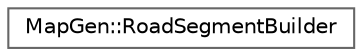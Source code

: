 digraph "类继承关系图"
{
 // INTERACTIVE_SVG=YES
 // LATEX_PDF_SIZE
  bgcolor="transparent";
  edge [fontname=Helvetica,fontsize=10,labelfontname=Helvetica,labelfontsize=10];
  node [fontname=Helvetica,fontsize=10,shape=box,height=0.2,width=0.4];
  rankdir="LR";
  Node0 [id="Node000000",label="MapGen::RoadSegmentBuilder",height=0.2,width=0.4,color="grey40", fillcolor="white", style="filled",URL="$d6/d23/classMapGen_1_1RoadSegmentBuilder.html",tooltip=" "];
}
